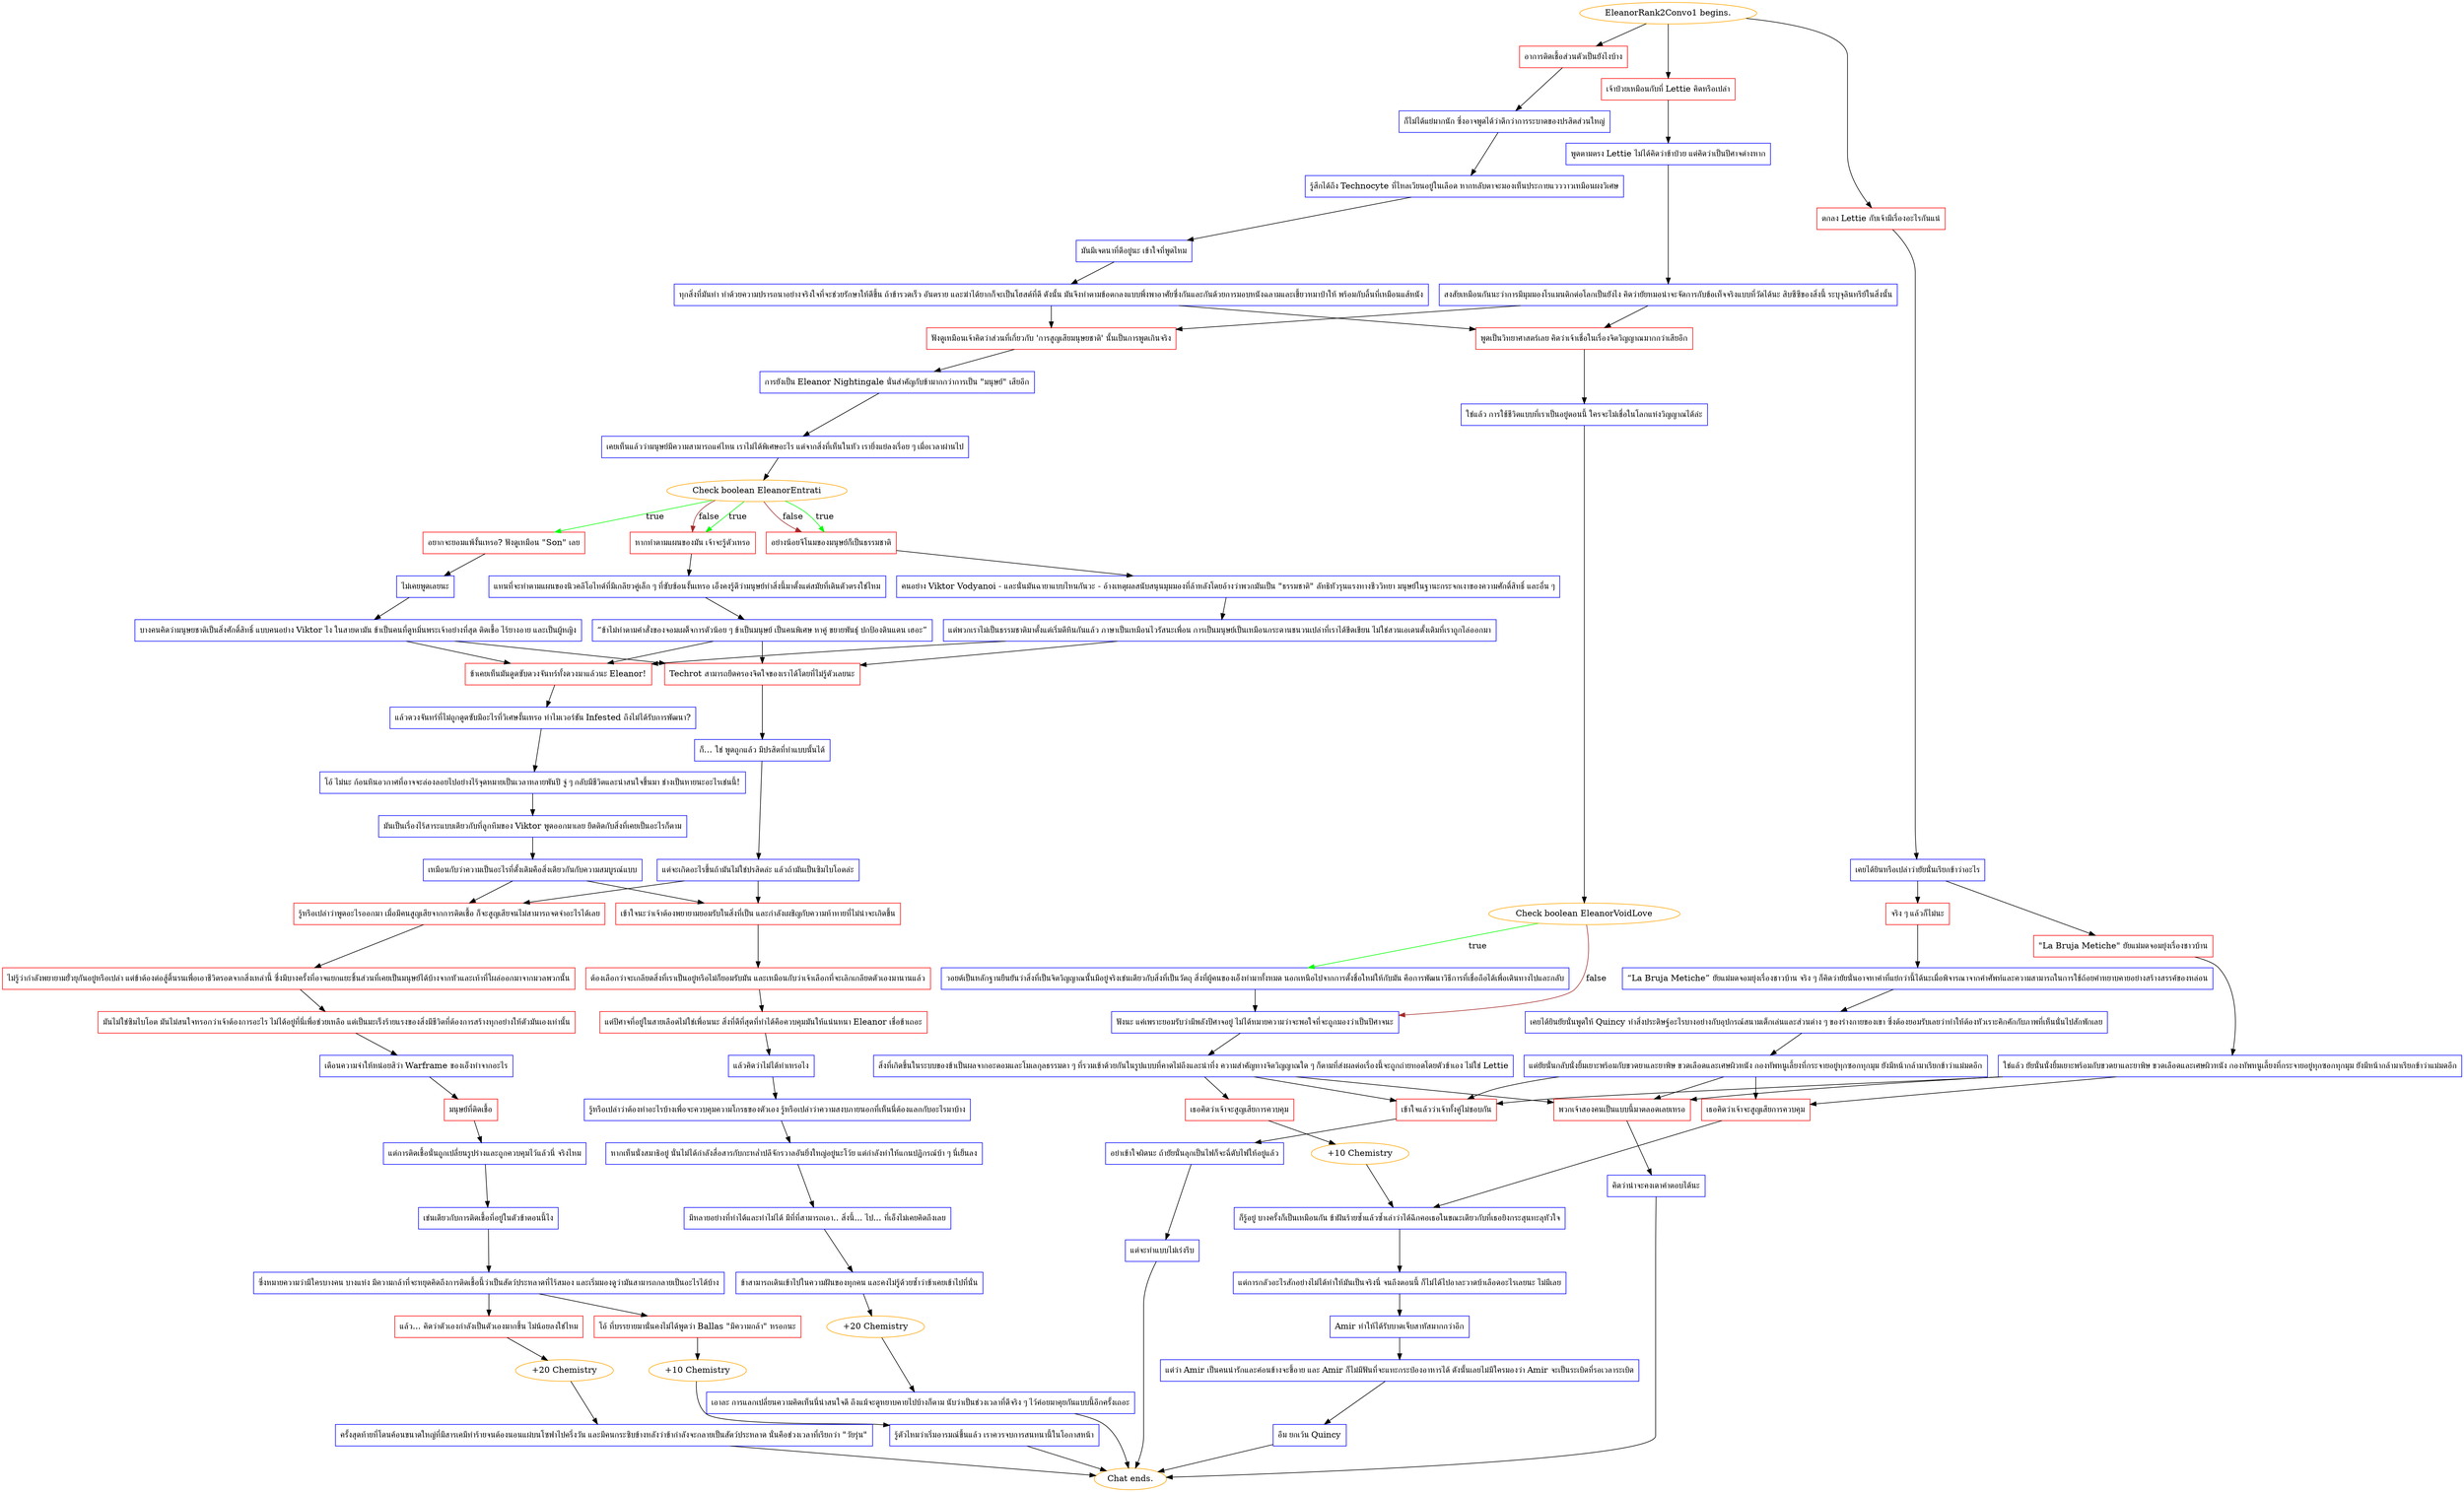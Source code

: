 digraph {
	"EleanorRank2Convo1 begins." [color=orange];
		"EleanorRank2Convo1 begins." -> j446023043;
		"EleanorRank2Convo1 begins." -> j1998661558;
		"EleanorRank2Convo1 begins." -> j4138609810;
	j446023043 [label="เจ้าป่วยเหมือนกับที่ Lettie คิดหรือเปล่า",shape=box,color=red];
		j446023043 -> j259042296;
	j1998661558 [label="อาการติดเชื้อส่วนตัวเป็นยังไงบ้าง",shape=box,color=red];
		j1998661558 -> j3900944594;
	j4138609810 [label="ตกลง Lettie กับเจ้ามีเรื่องอะไรกันแน่",shape=box,color=red];
		j4138609810 -> j2022719103;
	j259042296 [label="พูดตามตรง Lettie ไม่ได้คิดว่าข้าป่วย แต่คิดว่าเป็นปีศาจต่างหาก",shape=box,color=blue];
		j259042296 -> j1594751565;
	j3900944594 [label="ก็ไม่ได้แย่มากนัก ซึ่งอาจพูดได้ว่าดีกว่าการระบาดของปรสิตส่วนใหญ่",shape=box,color=blue];
		j3900944594 -> j1320592940;
	j2022719103 [label="เคยได้ยินหรือเปล่าว่ายัยนั่นเรียกข้าว่าอะไร",shape=box,color=blue];
		j2022719103 -> j4247205830;
		j2022719103 -> j766399863;
	j1594751565 [label="สงสัยเหมือนกันนะว่าการมีมุมมองโรแมนติกต่อโลกเป็นยังไง คิดว่ายัยหมอน่าจะจัดการกับข้อเท็จจริงแบบที่วัดได้นะ สิบซีซีของสิ่งนี้ ระบุจุลินทรีย์ในสิ่งนั้น",shape=box,color=blue];
		j1594751565 -> j2151085755;
		j1594751565 -> j2202466479;
	j1320592940 [label="รู้สึกได้ถึง Technocyte ที่ไหลเวียนอยู่ในเลือด หากหลับตาจะมองเห็นประกายแวววาวเหมือนผงวิเศษ",shape=box,color=blue];
		j1320592940 -> j1546327307;
	j4247205830 [label="จริง ๆ แล้วก็ไม่นะ",shape=box,color=red];
		j4247205830 -> j2546012635;
	j766399863 [label="\"La Bruja Metiche\" ยัยแม่มดจอมยุ่งเรื่องชาวบ้าน",shape=box,color=red];
		j766399863 -> j4186006505;
	j2151085755 [label="พูดเป็นวิทยาศาสตร์เลย คิดว่าเจ้าเชื่อในเรื่องจิตวิญญาณมากกว่าเสียอีก",shape=box,color=red];
		j2151085755 -> j288719731;
	j2202466479 [label="ฟังดูเหมือนเจ้าคิดว่าส่วนที่เกี่ยวกับ 'การสูญเสียมนุษยชาติ' นั้นเป็นการพูดเกินจริง",shape=box,color=red];
		j2202466479 -> j197871520;
	j1546327307 [label="มันมีเจตนาที่ดีอยู่นะ เข้าใจที่พูดไหม",shape=box,color=blue];
		j1546327307 -> j2734497412;
	j2546012635 [label="“La Bruja Metiche” ยัยแม่มดจอมยุ่งเรื่องชาวบ้าน จริง ๆ ก็คิดว่ายัยนั่นอาจหาคำที่แย่กว่านี้ได้นะเมื่อพิจารณาจากคำศัพท์และความสามารถในการใช้ถ้อยคำหยาบคายอย่างสร้างสรรค์ของหล่อน",shape=box,color=blue];
		j2546012635 -> j1681406788;
	j4186006505 [label="ใช่แล้ว ยัยนั่นนั่งยิ้มเยาะพร้อมกับขวดยาและยาพิษ ขวดเลือดและเศษผิวหนัง กองทัพหนูเลี้ยงที่กระจายอยู่ทุกซอกทุกมุม ยังมีหน้ากล้ามาเรียกข้าว่าแม่มดอีก",shape=box,color=blue];
		j4186006505 -> j944537508;
		j4186006505 -> j2060852183;
		j4186006505 -> j450734021;
	j288719731 [label="ใช่แล้ว การใช้ชีวิตแบบที่เราเป็นอยู่ตอนนี้ ใครจะไม่เชื่อในโลกแห่งวิญญาณได้ล่ะ",shape=box,color=blue];
		j288719731 -> j2546009719;
	j197871520 [label="การยังเป็น Eleanor Nightingale นั่นสำคัญกับข้ามากกว่าการเป็น \"มนุษย์\" เสียอีก",shape=box,color=blue];
		j197871520 -> j3912971528;
	j2734497412 [label="ทุกสิ่งที่มันทำ ทำด้วยความปรารถนาอย่างจริงใจที่จะช่วยรักษาให้ดีขึ้น ถ้าข้ารวดเร็ว อันตราย และฆ่าได้ยากก็จะเป็นโฮสต์ที่ดี ดังนั้น มันจึงทำตามข้อตกลงแบบพึ่งพาอาศัยซึ่งกันและกันด้วยการมอบหนังฉลามและเขี้ยวหมาป่าให้ พร้อมกับลิ้นที่เหมือนแส้หนัง",shape=box,color=blue];
		j2734497412 -> j2151085755;
		j2734497412 -> j2202466479;
	j1681406788 [label="เคยได้ยินยัยนั่นพูดให้ Quincy ทำสิ่งประดิษฐ์อะไรบางอย่างกับอุปกรณ์สนามเด็กเล่นและส่วนต่าง ๆ ของร่างกายของเขา ซึ่งต้องยอมรับเลยว่าทำให้ต้องหัวเราะคิกคักกับภาพที่เห็นนั่นไปสักพักเลย",shape=box,color=blue];
		j1681406788 -> j1314246396;
	j944537508 [label="เข้าใจแล้วว่าเจ้าทั้งคู่ไม่ชอบกัน",shape=box,color=red];
		j944537508 -> j3588459357;
	j2060852183 [label="พวกเจ้าสองคนเป็นแบบนี้มาตลอดเลยเหรอ",shape=box,color=red];
		j2060852183 -> j3575020855;
	j450734021 [label="เธอคิดว่าเจ้าจะสูญเสียการควบคุม",shape=box,color=red];
		j450734021 -> j468171598;
	j2546009719 [label="Check boolean EleanorVoidLove",color=orange];
		j2546009719 -> j1436893364 [label=true,color=green];
		j2546009719 -> j1267833785 [label=false,color=brown];
	j3912971528 [label="เคยเห็นแล้วว่ามนุษย์มีความสามารถแค่ไหน เราไม่ได้พิเศษอะไร แต่จากสิ่งที่เห็นในหัว เรายิ่งแย่ลงเรื่อย ๆ เมื่อเวลาผ่านไป",shape=box,color=blue];
		j3912971528 -> j42144458;
	j1314246396 [label="แต่ยัยนั่นกลับนั่งยิ้มเยาะพร้อมกับขวดยาและยาพิษ ขวดเลือดและเศษผิวหนัง กองทัพหนูเลี้ยงที่กระจายอยู่ทุกซอกทุกมุม ยังมีหน้ากล้ามาเรียกข้าว่าแม่มดอีก",shape=box,color=blue];
		j1314246396 -> j944537508;
		j1314246396 -> j2060852183;
		j1314246396 -> j450734021;
	j3588459357 [label="อย่าเข้าใจผิดนะ ถ้ายัยนั่นลุกเป็นไฟก็จะฉี่ดับไฟให้อยู่แล้ว",shape=box,color=blue];
		j3588459357 -> j744078585;
	j3575020855 [label="คิดว่าน่าจะคงเดาคำตอบได้นะ",shape=box,color=blue];
		j3575020855 -> "Chat ends.";
	j468171598 [label="ก็รู้อยู่ บางครั้งก็เป็นเหมือนกัน ข้าฝันร้ายซ้ำแล้วซ้ำเล่าว่าได้ฉีกคอเธอในขณะเดียวกับที่เธอยิงกระสุนทะลุหัวใจ",shape=box,color=blue];
		j468171598 -> j910733144;
	j1436893364 [label="วอยด์เป็นหลักฐานยืนยันว่าสิ่งที่เป็นจิตวิญญาณนั้นมีอยู่จริงเช่นเดียวกับสิ่งที่เป็นวัตถุ สิ่งที่ผู้คนของเอ็งทำมาทั้งหมด นอกเหนือไปจากการตั้งชื่อใหม่ให้กับมัน คือการพัฒนาวิธีการที่เชื่อถือได้เพื่อเดินทางไปและกลับ",shape=box,color=blue];
		j1436893364 -> j1267833785;
	j1267833785 [label="ฟังนะ แค่เพราะยอมรับว่ามีพลังปีศาจอยู่ ไม่ได้หมายความว่าจะพอใจที่จะถูกมองว่าเป็นปีศาจนะ",shape=box,color=blue];
		j1267833785 -> j847348520;
	j42144458 [label="Check boolean EleanorEntrati",color=orange];
		j42144458 -> j426622327 [label=true,color=green];
		j42144458 -> j1423625369 [label=true,color=green];
		j42144458 -> j20179119 [label=true,color=green];
		j42144458 -> j1423625369 [label=false,color=brown];
		j42144458 -> j20179119 [label=false,color=brown];
	j744078585 [label="แต่จะทำแบบไม่เร่งรีบ",shape=box,color=blue];
		j744078585 -> "Chat ends.";
	"Chat ends." [color=orange];
	j910733144 [label="แต่การกลัวอะไรสักอย่างไม่ได้ทำให้มันเป็นจริงนี่ จนถึงตอนนี้ ก็ไม่ได้ไปอาละวาดบ้าเลือดอะไรเลยนะ ไม่มีเลย",shape=box,color=blue];
		j910733144 -> j242528806;
	j847348520 [label="สิ่งที่เกิดขึ้นในระบบของข้าเป็นผลจากอะตอมและโมเลกุลธรรมดา ๆ ที่รวมเข้าด้วยกันในรูปแบบที่คาดไม่ถึงและน่าทึ่ง ความสำคัญทางจิตวิญญาณใด ๆ ก็ตามที่ส่งผลต่อเรื่องนี้จะถูกถ่ายทอดโดยตัวข้าเอง ไม่ใช่ Lettie",shape=box,color=blue];
		j847348520 -> j944537508;
		j847348520 -> j2060852183;
		j847348520 -> j4073152166;
	j426622327 [label="อยากจะยอมแพ้งั้นเหรอ? ฟังดูเหมือน \"Son\" เลย",shape=box,color=red];
		j426622327 -> j2468690915;
	j1423625369 [label="หากทำตามแผนของมัน เจ้าจะรู้ตัวเหรอ",shape=box,color=red];
		j1423625369 -> j3421141004;
	j20179119 [label="อย่างน้อยจีโนมของมนุษย์ก็เป็นธรรมชาติ",shape=box,color=red];
		j20179119 -> j1833789824;
	j242528806 [label="Amir ทำให้ได้รับบาดเจ็บสาหัสมากกว่าอีก",shape=box,color=blue];
		j242528806 -> j2491723180;
	j4073152166 [label="เธอคิดว่าเจ้าจะสูญเสียการควบคุม",shape=box,color=red];
		j4073152166 -> j1235552979;
	j2468690915 [label="ไม่เคยพูดเลยนะ",shape=box,color=blue];
		j2468690915 -> j1481953611;
	j3421141004 [label="แทนที่จะทำตามแผนของนิวคลีโอไทด์ที่มีเกลียวคู่เล็ก ๆ ที่ซับซ้อนงั้นเหรอ เอ็งคงรู้ดีว่ามนุษย์ทำสิ่งนี้มาตั้งแต่สมัยที่เดินตัวตรงใช่ไหม",shape=box,color=blue];
		j3421141004 -> j1857555073;
	j1833789824 [label="คนอย่าง Viktor Vodyanoi - และนั่นมันฉายาแบบไหนกันวะ - อ้างเหตุผลสนับสนุนมุมมองที่ล้าหลังโดยอ้างว่าพวกมันเป็น \"ธรรมชาติ\" ลัทธิหัวรุนแรงทางชีววิทยา มนุษย์ในฐานะกระจกเงาของความศักดิ์สิทธิ์ และอื่น ๆ",shape=box,color=blue];
		j1833789824 -> j486138685;
	j2491723180 [label="แต่ว่า Amir เป็นคนน่ารักและค่อนข้างจะขี้อาย และ Amir ก็ไม่มีฟันที่จะแทะกระป๋องอาหารได้ ดังนั้นเลยไม่มีใครมองว่า Amir จะเป็นระเบิดที่รอเวลาระเบิด",shape=box,color=blue];
		j2491723180 -> j1869744867;
	j1235552979 [label="+10 Chemistry",color=orange];
		j1235552979 -> j468171598;
	j1481953611 [label="บางคนคิดว่ามนุษยชาติเป็นสิ่งศักดิ์สิทธิ์ แบบคนอย่าง Viktor ไง ในสายตามัน ข้าเป็นคนที่ดูหมิ่นพระเจ้าอย่างที่สุด ติดเชื้อ ไร้ยางอาย และเป็นผู้หญิง",shape=box,color=blue];
		j1481953611 -> j3768464619;
		j1481953611 -> j1863645996;
	j1857555073 [label="“ข้าไม่ทำตามคำสั่งของจอมเผด็จการตัวน้อย ๆ ข้าเป็นมนุษย์ เป็นคนพิเศษ หาคู่ ขยายพันธุ์ ปกป้องดินแดน เฮอะ”",shape=box,color=blue];
		j1857555073 -> j3768464619;
		j1857555073 -> j1863645996;
	j486138685 [label="แต่พวกเราไม่เป็นธรรมชาติมาตั้งแต่เริ่มตีหินกันแล้ว ภาษาเป็นเหมือนไวรัสนะเพื่อน การเป็นมนุษย์เป็นเหมือนกระดานชนวนเปล่าที่เราได้ขีดเขียน ไม่ใช่สวนเอเดนดั้งเดิมที่เราถูกไล่ออกมา",shape=box,color=blue];
		j486138685 -> j3768464619;
		j486138685 -> j1863645996;
	j1869744867 [label="อืม ยกเว้น Quincy",shape=box,color=blue];
		j1869744867 -> "Chat ends.";
	j3768464619 [label="Techrot สามารถยึดครองจิตใจของเราได้โดยที่ไม่รู้ตัวเลยนะ",shape=box,color=red];
		j3768464619 -> j1365583445;
	j1863645996 [label="ข้าเคยเห็นมันดูดซับดวงจันทร์ทั้งดวงมาแล้วนะ Eleanor!",shape=box,color=red];
		j1863645996 -> j2585088599;
	j1365583445 [label="ก็… ใช่ พูดถูกแล้ว มีปรสิตที่ทำแบบนั้นได้",shape=box,color=blue];
		j1365583445 -> j983647129;
	j2585088599 [label="แล้วดวงจันทร์ที่ไม่ถูกดูดซับมีอะไรที่วิเศษงั้นเหรอ ทำไมเวอร์ชัน Infested ถึงไม่ได้รับการพัฒนา?",shape=box,color=blue];
		j2585088599 -> j1588151505;
	j983647129 [label="แต่จะเกิดอะไรขึ้นถ้ามันไม่ใช่ปรสิตล่ะ แล้วถ้ามันเป็นซิมไบโอตล่ะ",shape=box,color=blue];
		j983647129 -> j2072323520;
		j983647129 -> j13343907;
	j1588151505 [label="โอ้ ไม่นะ ก้อนหินอวกาศที่อาจจะล่องลอยไปอย่างไร้จุดหมายเป็นเวลาหลายพันปี จู่ ๆ กลับมีชีวิตและน่าสนใจขึ้นมา ช่างเป็นหายนะอะไรเช่นนี้!",shape=box,color=blue];
		j1588151505 -> j128373487;
	j2072323520 [label="รู้หรือเปล่าว่าพูดอะไรออกมา เมื่อมีคนสูญเสียจากการติดเชื้อ ก็จะสูญเสียจนไม่สามารถจดจำอะไรได้เลย",shape=box,color=red];
		j2072323520 -> j273655381;
	j13343907 [label="เข้าใจนะว่าเจ้าต้องพยายามยอมรับในสิ่งที่เป็น และกำลังเผชิญกับความท้าทายที่ไม่น่าจะเกิดขึ้น",shape=box,color=red];
		j13343907 -> j758372487;
	j128373487 [label="มันเป็นเรื่องไร้สาระแบบเดียวกับที่ลูกทีมของ Viktor พูดออกมาเลย ยึดติดกับสิ่งที่เคยเป็นอะไรก็ตาม",shape=box,color=blue];
		j128373487 -> j2105878555;
	j273655381 [label="ไม่รู้ว่ากำลังพยายามยั่วยุกันอยู่หรือเปล่า แต่ข้าต้องต่อสู้ดิ้นรนเพื่อเอาชีวิตรอดจากสิ่งเหล่านี้ ซึ่งมีบางครั้งที่อาจแยกแยะชิ้นส่วนที่เคยเป็นมนุษย์ได้บ้างจากหัวและเท้าที่โผล่ออกมาจากมวลพวกนั้น",shape=box,color=red];
		j273655381 -> j3782570819;
	j758372487 [label="ต้องเลือกว่าจะเกลียดสิ่งที่เราเป็นอยู่หรือไม่ก็ยอมรับมัน และเหมือนกับว่าเจ้าเลือกที่จะเลิกเกลียดตัวเองมานานแล้ว",shape=box,color=red];
		j758372487 -> j3031033178;
	j2105878555 [label="เหมือนกับว่าความเป็นอะไรที่ดั้งเดิมคือสิ่งเดียวกันกับความสมบูรณ์แบบ",shape=box,color=blue];
		j2105878555 -> j2072323520;
		j2105878555 -> j13343907;
	j3782570819 [label="มันไม่ใช่ซิมไบโอต มันไม่สนใจหรอกว่าเจ้าต้องการอะไร ไม่ได้อยู่ที่นี่เพื่อช่วยเหลือ แต่เป็นมะเร็งร้ายแรงของสิ่งมีชีวิตที่ต้องการสร้างทุกอย่างให้ตัวมันเองเท่านั้น",shape=box,color=red];
		j3782570819 -> j768406670;
	j3031033178 [label="แต่ปีศาจที่อยู่ในสายเลือดไม่ใช่เพื่อนนะ สิ่งที่ดีที่สุดที่ทำได้คือควบคุมมันให้แน่นหนา Eleanor เชื่อข้าเถอะ",shape=box,color=red];
		j3031033178 -> j517069077;
	j768406670 [label="เตือนความจำให้หน่อยสิว่า Warframe ของเอ็งทำจากอะไร",shape=box,color=blue];
		j768406670 -> j1448670223;
	j517069077 [label="แล้วคิดว่าไม่ได้ทำเหรอไง",shape=box,color=blue];
		j517069077 -> j2982245459;
	j1448670223 [label="มนุษย์ที่ติดเชื้อ",shape=box,color=red];
		j1448670223 -> j1271865230;
	j2982245459 [label="รู้หรือเปล่าว่าต้องทำอะไรบ้างเพื่อจะควบคุมความโกรธของตัวเอง รู้หรือเปล่าว่าความสงบภายนอกที่เห็นนี่ต้องแลกกับอะไรมาบ้าง",shape=box,color=blue];
		j2982245459 -> j850907171;
	j1271865230 [label="แต่การติดเชื้อนั่นถูกเปลี่ยนรูปร่างและถูกควบคุมไว้แล้วนี่ จริงไหม",shape=box,color=blue];
		j1271865230 -> j1690130775;
	j850907171 [label="หากเห็นนั่งสมาธิอยู่ นั่นไม่ได้กำลังสื่อสารกับกะหล่ำปลีจักรวาลอันยิ่งใหญ่อยู่นะโว้ย แต่กำลังทำให้แกนปฏิกรณ์บ้า ๆ นี่เย็นลง",shape=box,color=blue];
		j850907171 -> j3502514812;
	j1690130775 [label="เช่นเดียวกับการติดเชื้อที่อยู่ในตัวข้าตอนนี้ไง",shape=box,color=blue];
		j1690130775 -> j2803914813;
	j3502514812 [label="มีหลายอย่างที่ทำได้และทำไม่ได้ มีที่ที่สามารถเอา.. สิ่งนี้... ไป... ที่เอ็งไม่เคยคิดถึงเลย",shape=box,color=blue];
		j3502514812 -> j1879729018;
	j2803914813 [label="ซึ่งหมายความว่ามีใครบางคน บางแห่ง มีความกล้าที่จะหยุดคิดถึงการติดเชื้อนี้ว่าเป็นสัตว์ประหลาดที่ไร้สมอง และเริ่มมองดูว่ามันสามารถกลายเป็นอะไรได้บ้าง",shape=box,color=blue];
		j2803914813 -> j4274483098;
		j2803914813 -> j910838816;
	j1879729018 [label="ข้าสามารถเดินเข้าไปในความฝันของทุกคน และคงไม่รู้ด้วยซ้ำว่าข้าเคยเข้าไปที่นั่น",shape=box,color=blue];
		j1879729018 -> j760132026;
	j4274483098 [label="โอ้ ที่บรรยายมานั่นคงไม่ได้พูดว่า Ballas \"มีความกล้า\" หรอกนะ",shape=box,color=red];
		j4274483098 -> j1522153569;
	j910838816 [label="แล้ว... คิดว่าตัวเองกำลังเป็นตัวเองมากขึ้น ไม่น้อยลงใช่ไหม",shape=box,color=red];
		j910838816 -> j1611303483;
	j760132026 [label="+20 Chemistry",color=orange];
		j760132026 -> j97646696;
	j1522153569 [label="+10 Chemistry",color=orange];
		j1522153569 -> j1674759295;
	j1611303483 [label="+20 Chemistry",color=orange];
		j1611303483 -> j2258646030;
	j97646696 [label="เอาละ การแลกเปลี่ยนความคิดเห็นนี่น่าสนใจดี ถึงแม้จะดูหยาบคายไปบ้างก็ตาม นับว่าเป็นช่วงเวลาที่ดีจริง ๆ ไว้ค่อยมาคุยกันแบบนี้อีกครั้งเถอะ",shape=box,color=blue];
		j97646696 -> "Chat ends.";
	j1674759295 [label="รู้ตัวไหมว่าเริ่มอารมณ์ขึ้นแล้ว เราควรจบการสนทนานี้ในโอกาสหน้า",shape=box,color=blue];
		j1674759295 -> "Chat ends.";
	j2258646030 [label="ครั้งสุดท้ายที่โดนค้อนขนาดใหญ่ที่มีสารเคมีทำร้ายจนต้องนอนแผ่บนโซฟาไปครึ่งวัน และมีคนกระซิบข้างหลังว่าข้ากำลังจะกลายเป็นสัตว์ประหลาด นั่นคือช่วงเวลาที่เรียกว่า \"วัยรุ่น\"",shape=box,color=blue];
		j2258646030 -> "Chat ends.";
}